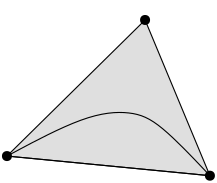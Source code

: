 <?xml version="1.0"?>
<!DOCTYPE ipe SYSTEM "ipe.dtd">
<ipe version="70000" creator="ipe6upgrade">
<info created="D:20061031170928" modified="D:20061204101218"/>
<ipestyle name="ipe6">
<color name="red" value="1 0 0"/>
<color name="green" value="0 1 0"/>
<color name="blue" value="0 0 1"/>
<color name="yellow" value="1 1 0"/>
<color name="gray1" value="0.125"/>
<color name="gray2" value="0.25"/>
<color name="gray3" value="0.375"/>
<color name="gray4" value="0.5"/>
<color name="gray5" value="0.625"/>
<color name="gray6" value="0.75"/>
<color name="gray7" value="0.875"/>
<dashstyle name="dashed" value="[4] 0"/>
<dashstyle name="dotted" value="[1 3] 0"/>
<dashstyle name="dash dotted" value="[4 2 1 2] 0"/>
<dashstyle name="dash dot dotted" value="[4 2 1 2 1 2] 0"/>
<pen name="heavier" value="0.8"/>
<pen name="fat" value="1.2"/>
<pen name="ultrafat" value="2"/>
<textsize name="large" value="\large"/>
<textsize name="Large" value="\Large"/>
<textsize name="LARGE" value="\LARGE"/>
<textsize name="huge" value="\huge"/>
<textsize name="Huge" value="\Huge"/>
<textsize name="small" value="\small"/>
<textsize name="footnote" value="\footnotesize"/>
<textsize name="tiny" value="\tiny"/>
<symbolsize name="small" value="2"/>
<symbolsize name="tiny" value="1.1"/>
<symbolsize name="large" value="5"/>
<arrowsize name="small" value="5"/>
<arrowsize name="tiny" value="3"/>
<arrowsize name="large" value="10"/>
<symbol name="mark/circle(sx)" transformations="translations">
<path fill="sym-stroke">
0.6 0 0 0.6 0 0 e 0.4 0 0 0.4 0 0 e
</path></symbol>
<symbol name="mark/disk(sx)" transformations="translations">
<path fill="sym-stroke">
0.6 0 0 0.6 0 0 e
</path></symbol>
<symbol name="mark/fdisk(sfx)" transformations="translations">
<group><path fill="sym-stroke" fillrule="eofill">
0.6 0 0 0.6 0 0 e 0.4 0 0 0.4 0 0 e
</path><path fill="sym-fill">
0.4 0 0 0.4 0 0 e
</path></group></symbol>
<symbol name="mark/box(sx)" transformations="translations">
<path fill="sym-stroke" fillrule="eofill">
-0.6 -0.6 m 0.6 -0.6 l 0.6 0.6 l -0.6 0.6 l h -0.4 -0.4 m 0.4 -0.4 l 0.4 0.4 l -0.4 0.4 l h</path></symbol>
<symbol name="mark/square(sx)" transformations="translations">
<path fill="sym-stroke">
-0.6 -0.6 m 0.6 -0.6 l 0.6 0.6 l -0.6 0.6 l h</path></symbol>
<symbol name="mark/fsquare(sfx)" transformations="translations">
<group><path fill="sym-stroke" fillrule="eofill">
-0.6 -0.6 m 0.6 -0.6 l 0.6 0.6 l -0.6 0.6 l h-0.4 -0.4 m 0.4 -0.4 l 0.4 0.4 l -0.4 0.4 l h</path><path fill="sym-fill">
-0.4 -0.4 m 0.4 -0.4 l 0.4 0.4 l -0.4 0.4 l h</path></group></symbol>
<symbol name="mark/cross(sx)" transformations="translations">
<group><path fill="sym-stroke">
-0.43 -0.57 m 0.57 0.43 l 0.43 0.57 l -0.57 -0.43 l h</path><path fill="sym-stroke">
-0.43 0.57 m 0.57 -0.43 l 0.43 -0.57 l -0.57 0.43 l h</path>
</group></symbol>
<textstyle name="center" begin="\begin{center}"
end="\end{center}"/>
<textstyle name="itemize" begin="\begin{itemize}"
end="\end{itemize}"/>
<textstyle name="item" begin="\begin{itemize}\item{}"
end="\end{itemize}"/>
</ipestyle>
<page>
<layer name="alpha"/>
<view layers="alpha" active="alpha"/>
<path layer="alpha" stroke="white" pen="normal" matrix="0.6 0 0 0.6 103.873 74.3045">
274.019 210.245 m
224.271 107.651 l
</path>
<use name="mark/disk(sx)" pos="273.686 209.917" matrix="0.6 0 0 0.6 100.683 67.5104" size="normal" stroke="white"/>
<path stroke="white" pen="normal" matrix="0.6 0 0 0.6 100.683 67.5104">
273.686 209.917 m
279.336 221.569 l
</path>
<path stroke="black" pen="normal" matrix="0.6 0 0 0.6 100.683 67.5104" fill="gray7">
273.686 209.917 m
190.814 128.26 l
312.599 116.483 l
h
</path>
<path stroke="black" pen="normal" matrix="0.6 0 0 0.6 100.683 67.5104">
190.814 128.26 m
312.599 116.483 l
</path>
<use name="mark/disk(sx)" pos="190.814 128.26" matrix="0.6 0 0 0.6 100.683 67.5104" size="normal" stroke="black"/>
<use name="mark/disk(sx)" pos="312.599 116.483" matrix="0.6 0 0 0.6 100.683 67.5104" size="normal" stroke="black"/>
<use name="mark/disk(sx)" pos="273.686 209.917" matrix="0.6 0 0 0.6 100.683 67.5104" size="normal" stroke="black"/>
<path stroke="black" pen="normal" matrix="0.6 0 0 0.6 100.683 67.5104">
190.814 128.26 m
238.591 153.688
265.625 155.561
281.952 148.87
312.599 116.483 s
</path>
</page>
</ipe>
